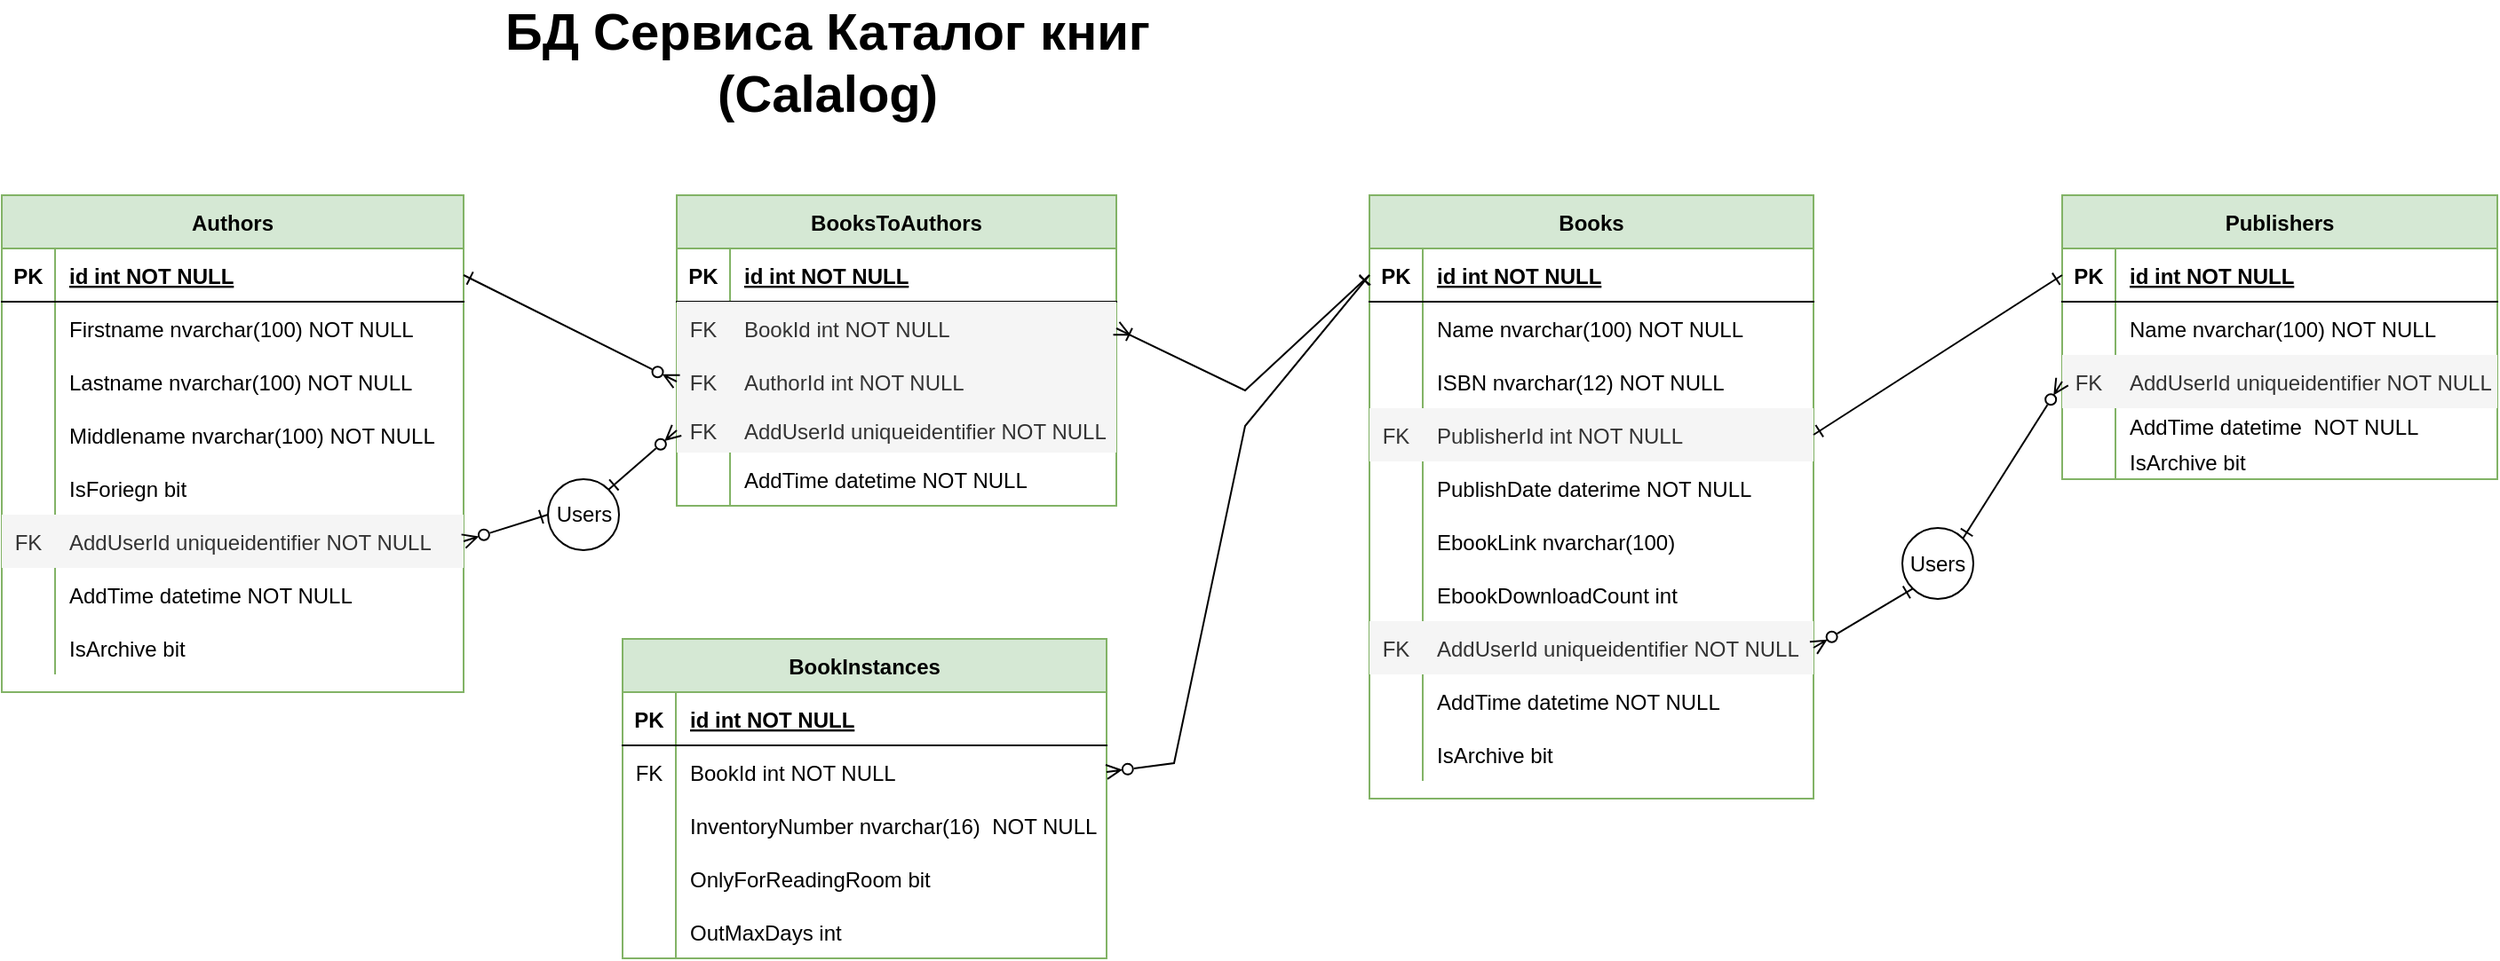 <mxfile version="26.0.9">
  <diagram id="R2lEEEUBdFMjLlhIrx00" name="Page-1">
    <mxGraphModel dx="1418" dy="820" grid="1" gridSize="10" guides="1" tooltips="1" connect="1" arrows="1" fold="1" page="1" pageScale="1" pageWidth="1100" pageHeight="850" math="0" shadow="0" extFonts="Permanent Marker^https://fonts.googleapis.com/css?family=Permanent+Marker">
      <root>
        <mxCell id="0" />
        <mxCell id="1" parent="0" />
        <mxCell id="8gXtOfc097tfN7bJmvYU-1" value="БД Сервиса Каталог книг (Calalog)" style="text;html=1;align=center;verticalAlign=middle;whiteSpace=wrap;rounded=0;fontSize=29;fontStyle=1" parent="1" vertex="1">
          <mxGeometry x="320" y="20" width="490" height="30" as="geometry" />
        </mxCell>
        <mxCell id="8gXtOfc097tfN7bJmvYU-107" value="Authors" style="shape=table;startSize=30;container=1;collapsible=1;childLayout=tableLayout;fixedRows=1;rowLines=0;fontStyle=1;align=center;resizeLast=1;fillColor=#d5e8d4;strokeColor=#82b366;" parent="1" vertex="1">
          <mxGeometry x="100" y="110" width="260" height="280" as="geometry" />
        </mxCell>
        <mxCell id="8gXtOfc097tfN7bJmvYU-108" value="" style="shape=partialRectangle;collapsible=0;dropTarget=0;pointerEvents=0;fillColor=none;points=[[0,0.5],[1,0.5]];portConstraint=eastwest;top=0;left=0;right=0;bottom=1;" parent="8gXtOfc097tfN7bJmvYU-107" vertex="1">
          <mxGeometry y="30" width="260" height="30" as="geometry" />
        </mxCell>
        <mxCell id="8gXtOfc097tfN7bJmvYU-109" value="PK" style="shape=partialRectangle;overflow=hidden;connectable=0;fillColor=none;top=0;left=0;bottom=0;right=0;fontStyle=1;" parent="8gXtOfc097tfN7bJmvYU-108" vertex="1">
          <mxGeometry width="30" height="30" as="geometry">
            <mxRectangle width="30" height="30" as="alternateBounds" />
          </mxGeometry>
        </mxCell>
        <mxCell id="8gXtOfc097tfN7bJmvYU-110" value="id int NOT NULL " style="shape=partialRectangle;overflow=hidden;connectable=0;fillColor=none;top=0;left=0;bottom=0;right=0;align=left;spacingLeft=6;fontStyle=5;" parent="8gXtOfc097tfN7bJmvYU-108" vertex="1">
          <mxGeometry x="30" width="230" height="30" as="geometry">
            <mxRectangle width="230" height="30" as="alternateBounds" />
          </mxGeometry>
        </mxCell>
        <mxCell id="8gXtOfc097tfN7bJmvYU-111" value="" style="shape=partialRectangle;collapsible=0;dropTarget=0;pointerEvents=0;fillColor=none;points=[[0,0.5],[1,0.5]];portConstraint=eastwest;top=0;left=0;right=0;bottom=0;" parent="8gXtOfc097tfN7bJmvYU-107" vertex="1">
          <mxGeometry y="60" width="260" height="30" as="geometry" />
        </mxCell>
        <mxCell id="8gXtOfc097tfN7bJmvYU-112" value="" style="shape=partialRectangle;overflow=hidden;connectable=0;fillColor=none;top=0;left=0;bottom=0;right=0;" parent="8gXtOfc097tfN7bJmvYU-111" vertex="1">
          <mxGeometry width="30" height="30" as="geometry">
            <mxRectangle width="30" height="30" as="alternateBounds" />
          </mxGeometry>
        </mxCell>
        <mxCell id="8gXtOfc097tfN7bJmvYU-113" value="Firstname nvarchar(100) NOT NULL" style="shape=partialRectangle;overflow=hidden;connectable=0;fillColor=none;top=0;left=0;bottom=0;right=0;align=left;spacingLeft=6;" parent="8gXtOfc097tfN7bJmvYU-111" vertex="1">
          <mxGeometry x="30" width="230" height="30" as="geometry">
            <mxRectangle width="230" height="30" as="alternateBounds" />
          </mxGeometry>
        </mxCell>
        <mxCell id="8gXtOfc097tfN7bJmvYU-114" value="" style="shape=partialRectangle;collapsible=0;dropTarget=0;pointerEvents=0;fillColor=none;points=[[0,0.5],[1,0.5]];portConstraint=eastwest;top=0;left=0;right=0;bottom=0;" parent="8gXtOfc097tfN7bJmvYU-107" vertex="1">
          <mxGeometry y="90" width="260" height="30" as="geometry" />
        </mxCell>
        <mxCell id="8gXtOfc097tfN7bJmvYU-115" value="" style="shape=partialRectangle;overflow=hidden;connectable=0;fillColor=none;top=0;left=0;bottom=0;right=0;" parent="8gXtOfc097tfN7bJmvYU-114" vertex="1">
          <mxGeometry width="30" height="30" as="geometry">
            <mxRectangle width="30" height="30" as="alternateBounds" />
          </mxGeometry>
        </mxCell>
        <mxCell id="8gXtOfc097tfN7bJmvYU-116" value="Lastname nvarchar(100) NOT NULL" style="shape=partialRectangle;overflow=hidden;connectable=0;fillColor=none;top=0;left=0;bottom=0;right=0;align=left;spacingLeft=6;" parent="8gXtOfc097tfN7bJmvYU-114" vertex="1">
          <mxGeometry x="30" width="230" height="30" as="geometry">
            <mxRectangle width="230" height="30" as="alternateBounds" />
          </mxGeometry>
        </mxCell>
        <mxCell id="8gXtOfc097tfN7bJmvYU-117" value="" style="shape=partialRectangle;collapsible=0;dropTarget=0;pointerEvents=0;fillColor=none;points=[[0,0.5],[1,0.5]];portConstraint=eastwest;top=0;left=0;right=0;bottom=0;" parent="8gXtOfc097tfN7bJmvYU-107" vertex="1">
          <mxGeometry y="120" width="260" height="30" as="geometry" />
        </mxCell>
        <mxCell id="8gXtOfc097tfN7bJmvYU-118" value="" style="shape=partialRectangle;overflow=hidden;connectable=0;fillColor=none;top=0;left=0;bottom=0;right=0;" parent="8gXtOfc097tfN7bJmvYU-117" vertex="1">
          <mxGeometry width="30" height="30" as="geometry">
            <mxRectangle width="30" height="30" as="alternateBounds" />
          </mxGeometry>
        </mxCell>
        <mxCell id="8gXtOfc097tfN7bJmvYU-119" value="Middlename nvarchar(100) NOT NULL" style="shape=partialRectangle;overflow=hidden;connectable=0;fillColor=none;top=0;left=0;bottom=0;right=0;align=left;spacingLeft=6;" parent="8gXtOfc097tfN7bJmvYU-117" vertex="1">
          <mxGeometry x="30" width="230" height="30" as="geometry">
            <mxRectangle width="230" height="30" as="alternateBounds" />
          </mxGeometry>
        </mxCell>
        <mxCell id="8gXtOfc097tfN7bJmvYU-194" value="" style="shape=partialRectangle;collapsible=0;dropTarget=0;pointerEvents=0;fillColor=none;points=[[0,0.5],[1,0.5]];portConstraint=eastwest;top=0;left=0;right=0;bottom=0;" parent="8gXtOfc097tfN7bJmvYU-107" vertex="1">
          <mxGeometry y="150" width="260" height="30" as="geometry" />
        </mxCell>
        <mxCell id="8gXtOfc097tfN7bJmvYU-195" value="" style="shape=partialRectangle;overflow=hidden;connectable=0;fillColor=none;top=0;left=0;bottom=0;right=0;" parent="8gXtOfc097tfN7bJmvYU-194" vertex="1">
          <mxGeometry width="30" height="30" as="geometry">
            <mxRectangle width="30" height="30" as="alternateBounds" />
          </mxGeometry>
        </mxCell>
        <mxCell id="8gXtOfc097tfN7bJmvYU-196" value="IsForiegn bit" style="shape=partialRectangle;overflow=hidden;connectable=0;fillColor=none;top=0;left=0;bottom=0;right=0;align=left;spacingLeft=6;" parent="8gXtOfc097tfN7bJmvYU-194" vertex="1">
          <mxGeometry x="30" width="230" height="30" as="geometry">
            <mxRectangle width="230" height="30" as="alternateBounds" />
          </mxGeometry>
        </mxCell>
        <mxCell id="8gXtOfc097tfN7bJmvYU-197" value="" style="shape=partialRectangle;collapsible=0;dropTarget=0;pointerEvents=0;fillColor=none;points=[[0,0.5],[1,0.5]];portConstraint=eastwest;top=0;left=0;right=0;bottom=0;" parent="8gXtOfc097tfN7bJmvYU-107" vertex="1">
          <mxGeometry y="180" width="260" height="30" as="geometry" />
        </mxCell>
        <mxCell id="8gXtOfc097tfN7bJmvYU-198" value="FK" style="shape=partialRectangle;overflow=hidden;connectable=0;fillColor=#f5f5f5;top=0;left=0;bottom=0;right=0;fontColor=#333333;strokeColor=#666666;" parent="8gXtOfc097tfN7bJmvYU-197" vertex="1">
          <mxGeometry width="30" height="30" as="geometry">
            <mxRectangle width="30" height="30" as="alternateBounds" />
          </mxGeometry>
        </mxCell>
        <mxCell id="8gXtOfc097tfN7bJmvYU-199" value="AddUserId uniqueidentifier NOT NULL" style="shape=partialRectangle;overflow=hidden;connectable=0;fillColor=#f5f5f5;top=0;left=0;bottom=0;right=0;align=left;spacingLeft=6;fontColor=#333333;strokeColor=#666666;" parent="8gXtOfc097tfN7bJmvYU-197" vertex="1">
          <mxGeometry x="30" width="230" height="30" as="geometry">
            <mxRectangle width="230" height="30" as="alternateBounds" />
          </mxGeometry>
        </mxCell>
        <mxCell id="8gXtOfc097tfN7bJmvYU-200" value="" style="shape=partialRectangle;collapsible=0;dropTarget=0;pointerEvents=0;fillColor=none;points=[[0,0.5],[1,0.5]];portConstraint=eastwest;top=0;left=0;right=0;bottom=0;" parent="8gXtOfc097tfN7bJmvYU-107" vertex="1">
          <mxGeometry y="210" width="260" height="30" as="geometry" />
        </mxCell>
        <mxCell id="8gXtOfc097tfN7bJmvYU-201" value="" style="shape=partialRectangle;overflow=hidden;connectable=0;fillColor=none;top=0;left=0;bottom=0;right=0;" parent="8gXtOfc097tfN7bJmvYU-200" vertex="1">
          <mxGeometry width="30" height="30" as="geometry">
            <mxRectangle width="30" height="30" as="alternateBounds" />
          </mxGeometry>
        </mxCell>
        <mxCell id="8gXtOfc097tfN7bJmvYU-202" value="AddTime datetime NOT NULL" style="shape=partialRectangle;overflow=hidden;connectable=0;fillColor=none;top=0;left=0;bottom=0;right=0;align=left;spacingLeft=6;" parent="8gXtOfc097tfN7bJmvYU-200" vertex="1">
          <mxGeometry x="30" width="230" height="30" as="geometry">
            <mxRectangle width="230" height="30" as="alternateBounds" />
          </mxGeometry>
        </mxCell>
        <mxCell id="8gXtOfc097tfN7bJmvYU-203" value="" style="shape=partialRectangle;collapsible=0;dropTarget=0;pointerEvents=0;fillColor=none;points=[[0,0.5],[1,0.5]];portConstraint=eastwest;top=0;left=0;right=0;bottom=0;" parent="8gXtOfc097tfN7bJmvYU-107" vertex="1">
          <mxGeometry y="240" width="260" height="30" as="geometry" />
        </mxCell>
        <mxCell id="8gXtOfc097tfN7bJmvYU-204" value="" style="shape=partialRectangle;overflow=hidden;connectable=0;fillColor=none;top=0;left=0;bottom=0;right=0;" parent="8gXtOfc097tfN7bJmvYU-203" vertex="1">
          <mxGeometry width="30" height="30" as="geometry">
            <mxRectangle width="30" height="30" as="alternateBounds" />
          </mxGeometry>
        </mxCell>
        <mxCell id="8gXtOfc097tfN7bJmvYU-205" value="IsArchive bit" style="shape=partialRectangle;overflow=hidden;connectable=0;fillColor=none;top=0;left=0;bottom=0;right=0;align=left;spacingLeft=6;" parent="8gXtOfc097tfN7bJmvYU-203" vertex="1">
          <mxGeometry x="30" width="230" height="30" as="geometry">
            <mxRectangle width="230" height="30" as="alternateBounds" />
          </mxGeometry>
        </mxCell>
        <mxCell id="8gXtOfc097tfN7bJmvYU-206" value="Publishers" style="shape=table;startSize=30;container=1;collapsible=1;childLayout=tableLayout;fixedRows=1;rowLines=0;fontStyle=1;align=center;resizeLast=1;fillColor=#d5e8d4;strokeColor=#82b366;" parent="1" vertex="1">
          <mxGeometry x="1260" y="110" width="245" height="160" as="geometry" />
        </mxCell>
        <mxCell id="8gXtOfc097tfN7bJmvYU-207" value="" style="shape=partialRectangle;collapsible=0;dropTarget=0;pointerEvents=0;fillColor=none;points=[[0,0.5],[1,0.5]];portConstraint=eastwest;top=0;left=0;right=0;bottom=1;" parent="8gXtOfc097tfN7bJmvYU-206" vertex="1">
          <mxGeometry y="30" width="245" height="30" as="geometry" />
        </mxCell>
        <mxCell id="8gXtOfc097tfN7bJmvYU-208" value="PK" style="shape=partialRectangle;overflow=hidden;connectable=0;fillColor=none;top=0;left=0;bottom=0;right=0;fontStyle=1;" parent="8gXtOfc097tfN7bJmvYU-207" vertex="1">
          <mxGeometry width="30" height="30" as="geometry">
            <mxRectangle width="30" height="30" as="alternateBounds" />
          </mxGeometry>
        </mxCell>
        <mxCell id="8gXtOfc097tfN7bJmvYU-209" value="id int NOT NULL " style="shape=partialRectangle;overflow=hidden;connectable=0;fillColor=none;top=0;left=0;bottom=0;right=0;align=left;spacingLeft=6;fontStyle=5;" parent="8gXtOfc097tfN7bJmvYU-207" vertex="1">
          <mxGeometry x="30" width="215" height="30" as="geometry">
            <mxRectangle width="215" height="30" as="alternateBounds" />
          </mxGeometry>
        </mxCell>
        <mxCell id="8gXtOfc097tfN7bJmvYU-210" value="" style="shape=partialRectangle;collapsible=0;dropTarget=0;pointerEvents=0;fillColor=none;points=[[0,0.5],[1,0.5]];portConstraint=eastwest;top=0;left=0;right=0;bottom=0;" parent="8gXtOfc097tfN7bJmvYU-206" vertex="1">
          <mxGeometry y="60" width="245" height="30" as="geometry" />
        </mxCell>
        <mxCell id="8gXtOfc097tfN7bJmvYU-211" value="" style="shape=partialRectangle;overflow=hidden;connectable=0;fillColor=none;top=0;left=0;bottom=0;right=0;" parent="8gXtOfc097tfN7bJmvYU-210" vertex="1">
          <mxGeometry width="30" height="30" as="geometry">
            <mxRectangle width="30" height="30" as="alternateBounds" />
          </mxGeometry>
        </mxCell>
        <mxCell id="8gXtOfc097tfN7bJmvYU-212" value="Name nvarchar(100) NOT NULL" style="shape=partialRectangle;overflow=hidden;connectable=0;fillColor=none;top=0;left=0;bottom=0;right=0;align=left;spacingLeft=6;" parent="8gXtOfc097tfN7bJmvYU-210" vertex="1">
          <mxGeometry x="30" width="215" height="30" as="geometry">
            <mxRectangle width="215" height="30" as="alternateBounds" />
          </mxGeometry>
        </mxCell>
        <mxCell id="8gXtOfc097tfN7bJmvYU-213" value="" style="shape=partialRectangle;collapsible=0;dropTarget=0;pointerEvents=0;fillColor=none;points=[[0,0.5],[1,0.5]];portConstraint=eastwest;top=0;left=0;right=0;bottom=0;" parent="8gXtOfc097tfN7bJmvYU-206" vertex="1">
          <mxGeometry y="90" width="245" height="30" as="geometry" />
        </mxCell>
        <mxCell id="8gXtOfc097tfN7bJmvYU-214" value="FK" style="shape=partialRectangle;overflow=hidden;connectable=0;fillColor=#f5f5f5;top=0;left=0;bottom=0;right=0;fontColor=#333333;strokeColor=#666666;" parent="8gXtOfc097tfN7bJmvYU-213" vertex="1">
          <mxGeometry width="30" height="30" as="geometry">
            <mxRectangle width="30" height="30" as="alternateBounds" />
          </mxGeometry>
        </mxCell>
        <mxCell id="8gXtOfc097tfN7bJmvYU-215" value="AddUserId uniqueidentifier NOT NULL" style="shape=partialRectangle;overflow=hidden;connectable=0;fillColor=#f5f5f5;top=0;left=0;bottom=0;right=0;align=left;spacingLeft=6;fontColor=#333333;strokeColor=#666666;" parent="8gXtOfc097tfN7bJmvYU-213" vertex="1">
          <mxGeometry x="30" width="215" height="30" as="geometry">
            <mxRectangle width="215" height="30" as="alternateBounds" />
          </mxGeometry>
        </mxCell>
        <mxCell id="8gXtOfc097tfN7bJmvYU-216" value="" style="shape=partialRectangle;collapsible=0;dropTarget=0;pointerEvents=0;fillColor=none;points=[[0,0.5],[1,0.5]];portConstraint=eastwest;top=0;left=0;right=0;bottom=0;" parent="8gXtOfc097tfN7bJmvYU-206" vertex="1">
          <mxGeometry y="120" width="245" height="20" as="geometry" />
        </mxCell>
        <mxCell id="8gXtOfc097tfN7bJmvYU-217" value="" style="shape=partialRectangle;overflow=hidden;connectable=0;fillColor=none;top=0;left=0;bottom=0;right=0;" parent="8gXtOfc097tfN7bJmvYU-216" vertex="1">
          <mxGeometry width="30" height="20" as="geometry">
            <mxRectangle width="30" height="20" as="alternateBounds" />
          </mxGeometry>
        </mxCell>
        <mxCell id="8gXtOfc097tfN7bJmvYU-218" value="AddTime datetime  NOT NULL" style="shape=partialRectangle;overflow=hidden;connectable=0;fillColor=none;top=0;left=0;bottom=0;right=0;align=left;spacingLeft=6;" parent="8gXtOfc097tfN7bJmvYU-216" vertex="1">
          <mxGeometry x="30" width="215" height="20" as="geometry">
            <mxRectangle width="215" height="20" as="alternateBounds" />
          </mxGeometry>
        </mxCell>
        <mxCell id="8gXtOfc097tfN7bJmvYU-219" value="" style="shape=partialRectangle;collapsible=0;dropTarget=0;pointerEvents=0;fillColor=none;points=[[0,0.5],[1,0.5]];portConstraint=eastwest;top=0;left=0;right=0;bottom=0;" parent="8gXtOfc097tfN7bJmvYU-206" vertex="1">
          <mxGeometry y="140" width="245" height="20" as="geometry" />
        </mxCell>
        <mxCell id="8gXtOfc097tfN7bJmvYU-220" value="" style="shape=partialRectangle;overflow=hidden;connectable=0;fillColor=none;top=0;left=0;bottom=0;right=0;" parent="8gXtOfc097tfN7bJmvYU-219" vertex="1">
          <mxGeometry width="30" height="20" as="geometry">
            <mxRectangle width="30" height="20" as="alternateBounds" />
          </mxGeometry>
        </mxCell>
        <mxCell id="8gXtOfc097tfN7bJmvYU-221" value="IsArchive bit" style="shape=partialRectangle;overflow=hidden;connectable=0;fillColor=none;top=0;left=0;bottom=0;right=0;align=left;spacingLeft=6;" parent="8gXtOfc097tfN7bJmvYU-219" vertex="1">
          <mxGeometry x="30" width="215" height="20" as="geometry">
            <mxRectangle width="215" height="20" as="alternateBounds" />
          </mxGeometry>
        </mxCell>
        <mxCell id="8gXtOfc097tfN7bJmvYU-225" value="Books" style="shape=table;startSize=30;container=1;collapsible=1;childLayout=tableLayout;fixedRows=1;rowLines=0;fontStyle=1;align=center;resizeLast=1;fillColor=#d5e8d4;strokeColor=#82b366;" parent="1" vertex="1">
          <mxGeometry x="870" y="110" width="250" height="340" as="geometry" />
        </mxCell>
        <mxCell id="8gXtOfc097tfN7bJmvYU-226" value="" style="shape=partialRectangle;collapsible=0;dropTarget=0;pointerEvents=0;fillColor=none;points=[[0,0.5],[1,0.5]];portConstraint=eastwest;top=0;left=0;right=0;bottom=1;" parent="8gXtOfc097tfN7bJmvYU-225" vertex="1">
          <mxGeometry y="30" width="250" height="30" as="geometry" />
        </mxCell>
        <mxCell id="8gXtOfc097tfN7bJmvYU-227" value="PK" style="shape=partialRectangle;overflow=hidden;connectable=0;fillColor=none;top=0;left=0;bottom=0;right=0;fontStyle=1;" parent="8gXtOfc097tfN7bJmvYU-226" vertex="1">
          <mxGeometry width="30" height="30" as="geometry">
            <mxRectangle width="30" height="30" as="alternateBounds" />
          </mxGeometry>
        </mxCell>
        <mxCell id="8gXtOfc097tfN7bJmvYU-228" value="id int NOT NULL " style="shape=partialRectangle;overflow=hidden;connectable=0;fillColor=none;top=0;left=0;bottom=0;right=0;align=left;spacingLeft=6;fontStyle=5;" parent="8gXtOfc097tfN7bJmvYU-226" vertex="1">
          <mxGeometry x="30" width="220" height="30" as="geometry">
            <mxRectangle width="220" height="30" as="alternateBounds" />
          </mxGeometry>
        </mxCell>
        <mxCell id="8gXtOfc097tfN7bJmvYU-229" value="" style="shape=partialRectangle;collapsible=0;dropTarget=0;pointerEvents=0;fillColor=none;points=[[0,0.5],[1,0.5]];portConstraint=eastwest;top=0;left=0;right=0;bottom=0;" parent="8gXtOfc097tfN7bJmvYU-225" vertex="1">
          <mxGeometry y="60" width="250" height="30" as="geometry" />
        </mxCell>
        <mxCell id="8gXtOfc097tfN7bJmvYU-230" value="" style="shape=partialRectangle;overflow=hidden;connectable=0;fillColor=none;top=0;left=0;bottom=0;right=0;" parent="8gXtOfc097tfN7bJmvYU-229" vertex="1">
          <mxGeometry width="30" height="30" as="geometry">
            <mxRectangle width="30" height="30" as="alternateBounds" />
          </mxGeometry>
        </mxCell>
        <mxCell id="8gXtOfc097tfN7bJmvYU-231" value="Name nvarchar(100) NOT NULL" style="shape=partialRectangle;overflow=hidden;connectable=0;fillColor=none;top=0;left=0;bottom=0;right=0;align=left;spacingLeft=6;" parent="8gXtOfc097tfN7bJmvYU-229" vertex="1">
          <mxGeometry x="30" width="220" height="30" as="geometry">
            <mxRectangle width="220" height="30" as="alternateBounds" />
          </mxGeometry>
        </mxCell>
        <mxCell id="8gXtOfc097tfN7bJmvYU-232" value="" style="shape=partialRectangle;collapsible=0;dropTarget=0;pointerEvents=0;fillColor=none;points=[[0,0.5],[1,0.5]];portConstraint=eastwest;top=0;left=0;right=0;bottom=0;" parent="8gXtOfc097tfN7bJmvYU-225" vertex="1">
          <mxGeometry y="90" width="250" height="30" as="geometry" />
        </mxCell>
        <mxCell id="8gXtOfc097tfN7bJmvYU-233" value="" style="shape=partialRectangle;overflow=hidden;connectable=0;fillColor=none;top=0;left=0;bottom=0;right=0;" parent="8gXtOfc097tfN7bJmvYU-232" vertex="1">
          <mxGeometry width="30" height="30" as="geometry">
            <mxRectangle width="30" height="30" as="alternateBounds" />
          </mxGeometry>
        </mxCell>
        <mxCell id="8gXtOfc097tfN7bJmvYU-234" value="ISBN nvarchar(12) NOT NULL" style="shape=partialRectangle;overflow=hidden;connectable=0;fillColor=none;top=0;left=0;bottom=0;right=0;align=left;spacingLeft=6;" parent="8gXtOfc097tfN7bJmvYU-232" vertex="1">
          <mxGeometry x="30" width="220" height="30" as="geometry">
            <mxRectangle width="220" height="30" as="alternateBounds" />
          </mxGeometry>
        </mxCell>
        <mxCell id="8gXtOfc097tfN7bJmvYU-235" value="" style="shape=partialRectangle;collapsible=0;dropTarget=0;pointerEvents=0;fillColor=none;points=[[0,0.5],[1,0.5]];portConstraint=eastwest;top=0;left=0;right=0;bottom=0;" parent="8gXtOfc097tfN7bJmvYU-225" vertex="1">
          <mxGeometry y="120" width="250" height="30" as="geometry" />
        </mxCell>
        <mxCell id="8gXtOfc097tfN7bJmvYU-236" value="FK" style="shape=partialRectangle;overflow=hidden;connectable=0;fillColor=#f5f5f5;top=0;left=0;bottom=0;right=0;fontColor=#333333;strokeColor=#666666;" parent="8gXtOfc097tfN7bJmvYU-235" vertex="1">
          <mxGeometry width="30" height="30" as="geometry">
            <mxRectangle width="30" height="30" as="alternateBounds" />
          </mxGeometry>
        </mxCell>
        <mxCell id="8gXtOfc097tfN7bJmvYU-237" value="PublisherId int NOT NULL" style="shape=partialRectangle;overflow=hidden;connectable=0;fillColor=#f5f5f5;top=0;left=0;bottom=0;right=0;align=left;spacingLeft=6;fontColor=#333333;strokeColor=#666666;" parent="8gXtOfc097tfN7bJmvYU-235" vertex="1">
          <mxGeometry x="30" width="220" height="30" as="geometry">
            <mxRectangle width="220" height="30" as="alternateBounds" />
          </mxGeometry>
        </mxCell>
        <mxCell id="8gXtOfc097tfN7bJmvYU-238" value="" style="shape=partialRectangle;collapsible=0;dropTarget=0;pointerEvents=0;fillColor=none;points=[[0,0.5],[1,0.5]];portConstraint=eastwest;top=0;left=0;right=0;bottom=0;" parent="8gXtOfc097tfN7bJmvYU-225" vertex="1">
          <mxGeometry y="150" width="250" height="30" as="geometry" />
        </mxCell>
        <mxCell id="8gXtOfc097tfN7bJmvYU-239" value="" style="shape=partialRectangle;overflow=hidden;connectable=0;fillColor=none;top=0;left=0;bottom=0;right=0;" parent="8gXtOfc097tfN7bJmvYU-238" vertex="1">
          <mxGeometry width="30" height="30" as="geometry">
            <mxRectangle width="30" height="30" as="alternateBounds" />
          </mxGeometry>
        </mxCell>
        <mxCell id="8gXtOfc097tfN7bJmvYU-240" value="PublishDate daterime NOT NULL" style="shape=partialRectangle;overflow=hidden;connectable=0;fillColor=none;top=0;left=0;bottom=0;right=0;align=left;spacingLeft=6;" parent="8gXtOfc097tfN7bJmvYU-238" vertex="1">
          <mxGeometry x="30" width="220" height="30" as="geometry">
            <mxRectangle width="220" height="30" as="alternateBounds" />
          </mxGeometry>
        </mxCell>
        <mxCell id="8gXtOfc097tfN7bJmvYU-241" value="" style="shape=partialRectangle;collapsible=0;dropTarget=0;pointerEvents=0;fillColor=none;points=[[0,0.5],[1,0.5]];portConstraint=eastwest;top=0;left=0;right=0;bottom=0;" parent="8gXtOfc097tfN7bJmvYU-225" vertex="1">
          <mxGeometry y="180" width="250" height="30" as="geometry" />
        </mxCell>
        <mxCell id="8gXtOfc097tfN7bJmvYU-242" value="" style="shape=partialRectangle;overflow=hidden;connectable=0;fillColor=none;top=0;left=0;bottom=0;right=0;" parent="8gXtOfc097tfN7bJmvYU-241" vertex="1">
          <mxGeometry width="30" height="30" as="geometry">
            <mxRectangle width="30" height="30" as="alternateBounds" />
          </mxGeometry>
        </mxCell>
        <mxCell id="8gXtOfc097tfN7bJmvYU-243" value="EbookLink nvarchar(100)" style="shape=partialRectangle;overflow=hidden;connectable=0;fillColor=none;top=0;left=0;bottom=0;right=0;align=left;spacingLeft=6;" parent="8gXtOfc097tfN7bJmvYU-241" vertex="1">
          <mxGeometry x="30" width="220" height="30" as="geometry">
            <mxRectangle width="220" height="30" as="alternateBounds" />
          </mxGeometry>
        </mxCell>
        <mxCell id="8gXtOfc097tfN7bJmvYU-244" value="" style="shape=partialRectangle;collapsible=0;dropTarget=0;pointerEvents=0;fillColor=none;points=[[0,0.5],[1,0.5]];portConstraint=eastwest;top=0;left=0;right=0;bottom=0;" parent="8gXtOfc097tfN7bJmvYU-225" vertex="1">
          <mxGeometry y="210" width="250" height="30" as="geometry" />
        </mxCell>
        <mxCell id="8gXtOfc097tfN7bJmvYU-245" value="" style="shape=partialRectangle;overflow=hidden;connectable=0;fillColor=none;top=0;left=0;bottom=0;right=0;" parent="8gXtOfc097tfN7bJmvYU-244" vertex="1">
          <mxGeometry width="30" height="30" as="geometry">
            <mxRectangle width="30" height="30" as="alternateBounds" />
          </mxGeometry>
        </mxCell>
        <mxCell id="8gXtOfc097tfN7bJmvYU-246" value="EbookDownloadCount int" style="shape=partialRectangle;overflow=hidden;connectable=0;fillColor=none;top=0;left=0;bottom=0;right=0;align=left;spacingLeft=6;" parent="8gXtOfc097tfN7bJmvYU-244" vertex="1">
          <mxGeometry x="30" width="220" height="30" as="geometry">
            <mxRectangle width="220" height="30" as="alternateBounds" />
          </mxGeometry>
        </mxCell>
        <mxCell id="8gXtOfc097tfN7bJmvYU-247" value="" style="shape=partialRectangle;collapsible=0;dropTarget=0;pointerEvents=0;fillColor=none;points=[[0,0.5],[1,0.5]];portConstraint=eastwest;top=0;left=0;right=0;bottom=0;" parent="8gXtOfc097tfN7bJmvYU-225" vertex="1">
          <mxGeometry y="240" width="250" height="30" as="geometry" />
        </mxCell>
        <mxCell id="8gXtOfc097tfN7bJmvYU-248" value="FK" style="shape=partialRectangle;overflow=hidden;connectable=0;fillColor=#f5f5f5;top=0;left=0;bottom=0;right=0;fontColor=#333333;strokeColor=#666666;" parent="8gXtOfc097tfN7bJmvYU-247" vertex="1">
          <mxGeometry width="30" height="30" as="geometry">
            <mxRectangle width="30" height="30" as="alternateBounds" />
          </mxGeometry>
        </mxCell>
        <mxCell id="8gXtOfc097tfN7bJmvYU-249" value="AddUserId uniqueidentifier NOT NULL" style="shape=partialRectangle;overflow=hidden;connectable=0;fillColor=#f5f5f5;top=0;left=0;bottom=0;right=0;align=left;spacingLeft=6;fontColor=#333333;strokeColor=#666666;" parent="8gXtOfc097tfN7bJmvYU-247" vertex="1">
          <mxGeometry x="30" width="220" height="30" as="geometry">
            <mxRectangle width="220" height="30" as="alternateBounds" />
          </mxGeometry>
        </mxCell>
        <mxCell id="8gXtOfc097tfN7bJmvYU-250" value="" style="shape=partialRectangle;collapsible=0;dropTarget=0;pointerEvents=0;fillColor=none;points=[[0,0.5],[1,0.5]];portConstraint=eastwest;top=0;left=0;right=0;bottom=0;" parent="8gXtOfc097tfN7bJmvYU-225" vertex="1">
          <mxGeometry y="270" width="250" height="30" as="geometry" />
        </mxCell>
        <mxCell id="8gXtOfc097tfN7bJmvYU-251" value="" style="shape=partialRectangle;overflow=hidden;connectable=0;fillColor=none;top=0;left=0;bottom=0;right=0;" parent="8gXtOfc097tfN7bJmvYU-250" vertex="1">
          <mxGeometry width="30" height="30" as="geometry">
            <mxRectangle width="30" height="30" as="alternateBounds" />
          </mxGeometry>
        </mxCell>
        <mxCell id="8gXtOfc097tfN7bJmvYU-252" value="AddTime datetime NOT NULL" style="shape=partialRectangle;overflow=hidden;connectable=0;fillColor=none;top=0;left=0;bottom=0;right=0;align=left;spacingLeft=6;" parent="8gXtOfc097tfN7bJmvYU-250" vertex="1">
          <mxGeometry x="30" width="220" height="30" as="geometry">
            <mxRectangle width="220" height="30" as="alternateBounds" />
          </mxGeometry>
        </mxCell>
        <mxCell id="8gXtOfc097tfN7bJmvYU-253" value="" style="shape=partialRectangle;collapsible=0;dropTarget=0;pointerEvents=0;fillColor=none;points=[[0,0.5],[1,0.5]];portConstraint=eastwest;top=0;left=0;right=0;bottom=0;" parent="8gXtOfc097tfN7bJmvYU-225" vertex="1">
          <mxGeometry y="300" width="250" height="30" as="geometry" />
        </mxCell>
        <mxCell id="8gXtOfc097tfN7bJmvYU-254" value="" style="shape=partialRectangle;overflow=hidden;connectable=0;fillColor=none;top=0;left=0;bottom=0;right=0;" parent="8gXtOfc097tfN7bJmvYU-253" vertex="1">
          <mxGeometry width="30" height="30" as="geometry">
            <mxRectangle width="30" height="30" as="alternateBounds" />
          </mxGeometry>
        </mxCell>
        <mxCell id="8gXtOfc097tfN7bJmvYU-255" value="IsArchive bit" style="shape=partialRectangle;overflow=hidden;connectable=0;fillColor=none;top=0;left=0;bottom=0;right=0;align=left;spacingLeft=6;" parent="8gXtOfc097tfN7bJmvYU-253" vertex="1">
          <mxGeometry x="30" width="220" height="30" as="geometry">
            <mxRectangle width="220" height="30" as="alternateBounds" />
          </mxGeometry>
        </mxCell>
        <mxCell id="8gXtOfc097tfN7bJmvYU-256" value="BooksToAuthors" style="shape=table;startSize=30;container=1;collapsible=1;childLayout=tableLayout;fixedRows=1;rowLines=0;fontStyle=1;align=center;resizeLast=1;fillColor=#d5e8d4;strokeColor=#82b366;" parent="1" vertex="1">
          <mxGeometry x="480" y="110" width="247.5" height="175" as="geometry" />
        </mxCell>
        <mxCell id="8gXtOfc097tfN7bJmvYU-257" value="" style="shape=partialRectangle;collapsible=0;dropTarget=0;pointerEvents=0;fillColor=none;points=[[0,0.5],[1,0.5]];portConstraint=eastwest;top=0;left=0;right=0;bottom=1;" parent="8gXtOfc097tfN7bJmvYU-256" vertex="1">
          <mxGeometry y="30" width="247.5" height="30" as="geometry" />
        </mxCell>
        <mxCell id="8gXtOfc097tfN7bJmvYU-258" value="PK" style="shape=partialRectangle;overflow=hidden;connectable=0;fillColor=none;top=0;left=0;bottom=0;right=0;fontStyle=1;" parent="8gXtOfc097tfN7bJmvYU-257" vertex="1">
          <mxGeometry width="30" height="30" as="geometry">
            <mxRectangle width="30" height="30" as="alternateBounds" />
          </mxGeometry>
        </mxCell>
        <mxCell id="8gXtOfc097tfN7bJmvYU-259" value="id int NOT NULL " style="shape=partialRectangle;overflow=hidden;connectable=0;fillColor=none;top=0;left=0;bottom=0;right=0;align=left;spacingLeft=6;fontStyle=5;" parent="8gXtOfc097tfN7bJmvYU-257" vertex="1">
          <mxGeometry x="30" width="217.5" height="30" as="geometry">
            <mxRectangle width="217.5" height="30" as="alternateBounds" />
          </mxGeometry>
        </mxCell>
        <mxCell id="8gXtOfc097tfN7bJmvYU-260" value="" style="shape=partialRectangle;collapsible=0;dropTarget=0;pointerEvents=0;fillColor=none;points=[[0,0.5],[1,0.5]];portConstraint=eastwest;top=0;left=0;right=0;bottom=0;" parent="8gXtOfc097tfN7bJmvYU-256" vertex="1">
          <mxGeometry y="60" width="247.5" height="30" as="geometry" />
        </mxCell>
        <mxCell id="8gXtOfc097tfN7bJmvYU-261" value="FK" style="shape=partialRectangle;overflow=hidden;connectable=0;fillColor=#f5f5f5;top=0;left=0;bottom=0;right=0;fontColor=#333333;strokeColor=#666666;" parent="8gXtOfc097tfN7bJmvYU-260" vertex="1">
          <mxGeometry width="30" height="30" as="geometry">
            <mxRectangle width="30" height="30" as="alternateBounds" />
          </mxGeometry>
        </mxCell>
        <mxCell id="8gXtOfc097tfN7bJmvYU-262" value="BookId int NOT NULL" style="shape=partialRectangle;overflow=hidden;connectable=0;fillColor=#f5f5f5;top=0;left=0;bottom=0;right=0;align=left;spacingLeft=6;fontColor=#333333;strokeColor=#666666;" parent="8gXtOfc097tfN7bJmvYU-260" vertex="1">
          <mxGeometry x="30" width="217.5" height="30" as="geometry">
            <mxRectangle width="217.5" height="30" as="alternateBounds" />
          </mxGeometry>
        </mxCell>
        <mxCell id="8gXtOfc097tfN7bJmvYU-263" value="" style="shape=partialRectangle;collapsible=0;dropTarget=0;pointerEvents=0;fillColor=none;points=[[0,0.5],[1,0.5]];portConstraint=eastwest;top=0;left=0;right=0;bottom=0;" parent="8gXtOfc097tfN7bJmvYU-256" vertex="1">
          <mxGeometry y="90" width="247.5" height="30" as="geometry" />
        </mxCell>
        <mxCell id="8gXtOfc097tfN7bJmvYU-264" value="FK" style="shape=partialRectangle;overflow=hidden;connectable=0;fillColor=#f5f5f5;top=0;left=0;bottom=0;right=0;fontColor=#333333;strokeColor=#666666;" parent="8gXtOfc097tfN7bJmvYU-263" vertex="1">
          <mxGeometry width="30" height="30" as="geometry">
            <mxRectangle width="30" height="30" as="alternateBounds" />
          </mxGeometry>
        </mxCell>
        <mxCell id="8gXtOfc097tfN7bJmvYU-265" value="AuthorId int NOT NULL" style="shape=partialRectangle;overflow=hidden;connectable=0;fillColor=#f5f5f5;top=0;left=0;bottom=0;right=0;align=left;spacingLeft=6;fontColor=#333333;strokeColor=#666666;" parent="8gXtOfc097tfN7bJmvYU-263" vertex="1">
          <mxGeometry x="30" width="217.5" height="30" as="geometry">
            <mxRectangle width="217.5" height="30" as="alternateBounds" />
          </mxGeometry>
        </mxCell>
        <mxCell id="8gXtOfc097tfN7bJmvYU-266" value="" style="shape=partialRectangle;collapsible=0;dropTarget=0;pointerEvents=0;fillColor=none;points=[[0,0.5],[1,0.5]];portConstraint=eastwest;top=0;left=0;right=0;bottom=0;" parent="8gXtOfc097tfN7bJmvYU-256" vertex="1">
          <mxGeometry y="120" width="247.5" height="25" as="geometry" />
        </mxCell>
        <mxCell id="8gXtOfc097tfN7bJmvYU-267" value="FK" style="shape=partialRectangle;overflow=hidden;connectable=0;fillColor=#f5f5f5;top=0;left=0;bottom=0;right=0;fontColor=#333333;strokeColor=#666666;" parent="8gXtOfc097tfN7bJmvYU-266" vertex="1">
          <mxGeometry width="30" height="25" as="geometry">
            <mxRectangle width="30" height="25" as="alternateBounds" />
          </mxGeometry>
        </mxCell>
        <mxCell id="8gXtOfc097tfN7bJmvYU-268" value="AddUserId uniqueidentifier NOT NULL" style="shape=partialRectangle;overflow=hidden;connectable=0;fillColor=#f5f5f5;top=0;left=0;bottom=0;right=0;align=left;spacingLeft=6;fontColor=#333333;strokeColor=#666666;" parent="8gXtOfc097tfN7bJmvYU-266" vertex="1">
          <mxGeometry x="30" width="217.5" height="25" as="geometry">
            <mxRectangle width="217.5" height="25" as="alternateBounds" />
          </mxGeometry>
        </mxCell>
        <mxCell id="8gXtOfc097tfN7bJmvYU-269" value="" style="shape=partialRectangle;collapsible=0;dropTarget=0;pointerEvents=0;fillColor=none;points=[[0,0.5],[1,0.5]];portConstraint=eastwest;top=0;left=0;right=0;bottom=0;" parent="8gXtOfc097tfN7bJmvYU-256" vertex="1">
          <mxGeometry y="145" width="247.5" height="30" as="geometry" />
        </mxCell>
        <mxCell id="8gXtOfc097tfN7bJmvYU-270" value="" style="shape=partialRectangle;overflow=hidden;connectable=0;fillColor=none;top=0;left=0;bottom=0;right=0;" parent="8gXtOfc097tfN7bJmvYU-269" vertex="1">
          <mxGeometry width="30" height="30" as="geometry">
            <mxRectangle width="30" height="30" as="alternateBounds" />
          </mxGeometry>
        </mxCell>
        <mxCell id="8gXtOfc097tfN7bJmvYU-271" value="AddTime datetime NOT NULL" style="shape=partialRectangle;overflow=hidden;connectable=0;fillColor=none;top=0;left=0;bottom=0;right=0;align=left;spacingLeft=6;" parent="8gXtOfc097tfN7bJmvYU-269" vertex="1">
          <mxGeometry x="30" width="217.5" height="30" as="geometry">
            <mxRectangle width="217.5" height="30" as="alternateBounds" />
          </mxGeometry>
        </mxCell>
        <mxCell id="8gXtOfc097tfN7bJmvYU-291" value="BookInstances" style="shape=table;startSize=30;container=1;collapsible=1;childLayout=tableLayout;fixedRows=1;rowLines=0;fontStyle=1;align=center;resizeLast=1;fillColor=#d5e8d4;strokeColor=#82b366;" parent="1" vertex="1">
          <mxGeometry x="449.5" y="360" width="272.5" height="180" as="geometry" />
        </mxCell>
        <mxCell id="8gXtOfc097tfN7bJmvYU-292" value="" style="shape=partialRectangle;collapsible=0;dropTarget=0;pointerEvents=0;fillColor=none;points=[[0,0.5],[1,0.5]];portConstraint=eastwest;top=0;left=0;right=0;bottom=1;" parent="8gXtOfc097tfN7bJmvYU-291" vertex="1">
          <mxGeometry y="30" width="272.5" height="30" as="geometry" />
        </mxCell>
        <mxCell id="8gXtOfc097tfN7bJmvYU-293" value="PK" style="shape=partialRectangle;overflow=hidden;connectable=0;fillColor=none;top=0;left=0;bottom=0;right=0;fontStyle=1;" parent="8gXtOfc097tfN7bJmvYU-292" vertex="1">
          <mxGeometry width="30" height="30" as="geometry">
            <mxRectangle width="30" height="30" as="alternateBounds" />
          </mxGeometry>
        </mxCell>
        <mxCell id="8gXtOfc097tfN7bJmvYU-294" value="id int NOT NULL " style="shape=partialRectangle;overflow=hidden;connectable=0;fillColor=none;top=0;left=0;bottom=0;right=0;align=left;spacingLeft=6;fontStyle=5;" parent="8gXtOfc097tfN7bJmvYU-292" vertex="1">
          <mxGeometry x="30" width="242.5" height="30" as="geometry">
            <mxRectangle width="242.5" height="30" as="alternateBounds" />
          </mxGeometry>
        </mxCell>
        <mxCell id="8gXtOfc097tfN7bJmvYU-295" value="" style="shape=partialRectangle;collapsible=0;dropTarget=0;pointerEvents=0;fillColor=none;points=[[0,0.5],[1,0.5]];portConstraint=eastwest;top=0;left=0;right=0;bottom=0;" parent="8gXtOfc097tfN7bJmvYU-291" vertex="1">
          <mxGeometry y="60" width="272.5" height="30" as="geometry" />
        </mxCell>
        <mxCell id="8gXtOfc097tfN7bJmvYU-296" value="FK" style="shape=partialRectangle;overflow=hidden;connectable=0;fillColor=none;top=0;left=0;bottom=0;right=0;" parent="8gXtOfc097tfN7bJmvYU-295" vertex="1">
          <mxGeometry width="30" height="30" as="geometry">
            <mxRectangle width="30" height="30" as="alternateBounds" />
          </mxGeometry>
        </mxCell>
        <mxCell id="8gXtOfc097tfN7bJmvYU-297" value="BookId int NOT NULL" style="shape=partialRectangle;overflow=hidden;connectable=0;fillColor=none;top=0;left=0;bottom=0;right=0;align=left;spacingLeft=6;" parent="8gXtOfc097tfN7bJmvYU-295" vertex="1">
          <mxGeometry x="30" width="242.5" height="30" as="geometry">
            <mxRectangle width="242.5" height="30" as="alternateBounds" />
          </mxGeometry>
        </mxCell>
        <mxCell id="8gXtOfc097tfN7bJmvYU-298" value="" style="shape=partialRectangle;collapsible=0;dropTarget=0;pointerEvents=0;fillColor=none;points=[[0,0.5],[1,0.5]];portConstraint=eastwest;top=0;left=0;right=0;bottom=0;" parent="8gXtOfc097tfN7bJmvYU-291" vertex="1">
          <mxGeometry y="90" width="272.5" height="30" as="geometry" />
        </mxCell>
        <mxCell id="8gXtOfc097tfN7bJmvYU-299" value="" style="shape=partialRectangle;overflow=hidden;connectable=0;fillColor=none;top=0;left=0;bottom=0;right=0;" parent="8gXtOfc097tfN7bJmvYU-298" vertex="1">
          <mxGeometry width="30" height="30" as="geometry">
            <mxRectangle width="30" height="30" as="alternateBounds" />
          </mxGeometry>
        </mxCell>
        <mxCell id="8gXtOfc097tfN7bJmvYU-300" value="InventoryNumber nvarchar(16)  NOT NULL" style="shape=partialRectangle;overflow=hidden;connectable=0;fillColor=none;top=0;left=0;bottom=0;right=0;align=left;spacingLeft=6;" parent="8gXtOfc097tfN7bJmvYU-298" vertex="1">
          <mxGeometry x="30" width="242.5" height="30" as="geometry">
            <mxRectangle width="242.5" height="30" as="alternateBounds" />
          </mxGeometry>
        </mxCell>
        <mxCell id="8gXtOfc097tfN7bJmvYU-365" value="" style="shape=partialRectangle;collapsible=0;dropTarget=0;pointerEvents=0;fillColor=none;points=[[0,0.5],[1,0.5]];portConstraint=eastwest;top=0;left=0;right=0;bottom=0;" parent="8gXtOfc097tfN7bJmvYU-291" vertex="1">
          <mxGeometry y="120" width="272.5" height="30" as="geometry" />
        </mxCell>
        <mxCell id="8gXtOfc097tfN7bJmvYU-366" value="" style="shape=partialRectangle;overflow=hidden;connectable=0;fillColor=none;top=0;left=0;bottom=0;right=0;" parent="8gXtOfc097tfN7bJmvYU-365" vertex="1">
          <mxGeometry width="30" height="30" as="geometry">
            <mxRectangle width="30" height="30" as="alternateBounds" />
          </mxGeometry>
        </mxCell>
        <mxCell id="8gXtOfc097tfN7bJmvYU-367" value="OnlyForReadingRoom bit" style="shape=partialRectangle;overflow=hidden;connectable=0;fillColor=none;top=0;left=0;bottom=0;right=0;align=left;spacingLeft=6;" parent="8gXtOfc097tfN7bJmvYU-365" vertex="1">
          <mxGeometry x="30" width="242.5" height="30" as="geometry">
            <mxRectangle width="242.5" height="30" as="alternateBounds" />
          </mxGeometry>
        </mxCell>
        <mxCell id="WrC1fC0k_iXHJHSeV0Lg-1" value="" style="shape=partialRectangle;collapsible=0;dropTarget=0;pointerEvents=0;fillColor=none;points=[[0,0.5],[1,0.5]];portConstraint=eastwest;top=0;left=0;right=0;bottom=0;" parent="8gXtOfc097tfN7bJmvYU-291" vertex="1">
          <mxGeometry y="150" width="272.5" height="30" as="geometry" />
        </mxCell>
        <mxCell id="WrC1fC0k_iXHJHSeV0Lg-2" value="" style="shape=partialRectangle;overflow=hidden;connectable=0;fillColor=none;top=0;left=0;bottom=0;right=0;" parent="WrC1fC0k_iXHJHSeV0Lg-1" vertex="1">
          <mxGeometry width="30" height="30" as="geometry">
            <mxRectangle width="30" height="30" as="alternateBounds" />
          </mxGeometry>
        </mxCell>
        <mxCell id="WrC1fC0k_iXHJHSeV0Lg-3" value="OutMaxDays int" style="shape=partialRectangle;overflow=hidden;connectable=0;fillColor=none;top=0;left=0;bottom=0;right=0;align=left;spacingLeft=6;" parent="WrC1fC0k_iXHJHSeV0Lg-1" vertex="1">
          <mxGeometry x="30" width="242.5" height="30" as="geometry">
            <mxRectangle width="242.5" height="30" as="alternateBounds" />
          </mxGeometry>
        </mxCell>
        <mxCell id="8gXtOfc097tfN7bJmvYU-377" value="" style="endArrow=ERzeroToMany;html=1;rounded=0;exitX=1;exitY=0.5;exitDx=0;exitDy=0;entryX=0;entryY=0.5;entryDx=0;entryDy=0;startArrow=ERone;startFill=0;endFill=0;" parent="1" source="8gXtOfc097tfN7bJmvYU-108" target="8gXtOfc097tfN7bJmvYU-263" edge="1">
          <mxGeometry width="50" height="50" relative="1" as="geometry">
            <mxPoint x="620" y="860" as="sourcePoint" />
            <mxPoint x="670" y="810" as="targetPoint" />
          </mxGeometry>
        </mxCell>
        <mxCell id="8gXtOfc097tfN7bJmvYU-378" value="" style="endArrow=ERoneToMany;html=1;rounded=0;exitX=0;exitY=0.5;exitDx=0;exitDy=0;entryX=1;entryY=0.5;entryDx=0;entryDy=0;startArrow=ERone;startFill=0;endFill=0;" parent="1" source="8gXtOfc097tfN7bJmvYU-226" target="8gXtOfc097tfN7bJmvYU-260" edge="1">
          <mxGeometry width="50" height="50" relative="1" as="geometry">
            <mxPoint x="690" y="360" as="sourcePoint" />
            <mxPoint x="820" y="420" as="targetPoint" />
            <Array as="points">
              <mxPoint x="800" y="220" />
            </Array>
          </mxGeometry>
        </mxCell>
        <mxCell id="8gXtOfc097tfN7bJmvYU-379" value="" style="endArrow=ERone;html=1;rounded=0;exitX=0;exitY=0.5;exitDx=0;exitDy=0;entryX=1;entryY=0.5;entryDx=0;entryDy=0;startArrow=ERone;startFill=0;endFill=0;" parent="1" source="8gXtOfc097tfN7bJmvYU-207" target="8gXtOfc097tfN7bJmvYU-235" edge="1">
          <mxGeometry width="50" height="50" relative="1" as="geometry">
            <mxPoint x="880" y="165" as="sourcePoint" />
            <mxPoint x="738" y="195" as="targetPoint" />
          </mxGeometry>
        </mxCell>
        <mxCell id="8gXtOfc097tfN7bJmvYU-380" value="" style="endArrow=ERzeroToMany;html=1;rounded=0;exitX=0;exitY=0.5;exitDx=0;exitDy=0;entryX=1;entryY=0.5;entryDx=0;entryDy=0;startArrow=ERone;startFill=0;endFill=0;" parent="1" source="8gXtOfc097tfN7bJmvYU-226" target="8gXtOfc097tfN7bJmvYU-295" edge="1">
          <mxGeometry width="50" height="50" relative="1" as="geometry">
            <mxPoint x="880" y="165" as="sourcePoint" />
            <mxPoint x="738" y="195" as="targetPoint" />
            <Array as="points">
              <mxPoint x="800" y="240" />
              <mxPoint x="760" y="430" />
            </Array>
          </mxGeometry>
        </mxCell>
        <mxCell id="8gXtOfc097tfN7bJmvYU-382" value="Users" style="ellipse;whiteSpace=wrap;html=1;aspect=fixed;" parent="1" vertex="1">
          <mxGeometry x="407.5" y="270" width="40" height="40" as="geometry" />
        </mxCell>
        <mxCell id="8gXtOfc097tfN7bJmvYU-387" value="Users" style="ellipse;whiteSpace=wrap;html=1;aspect=fixed;" parent="1" vertex="1">
          <mxGeometry x="1170" y="297.5" width="40" height="40" as="geometry" />
        </mxCell>
        <mxCell id="8gXtOfc097tfN7bJmvYU-390" value="" style="endArrow=ERone;html=1;rounded=0;exitX=1;exitY=0.5;exitDx=0;exitDy=0;entryX=0;entryY=0.5;entryDx=0;entryDy=0;endFill=0;startArrow=ERzeroToMany;startFill=0;" parent="1" source="8gXtOfc097tfN7bJmvYU-197" target="8gXtOfc097tfN7bJmvYU-382" edge="1">
          <mxGeometry width="50" height="50" relative="1" as="geometry">
            <mxPoint x="600" y="630" as="sourcePoint" />
            <mxPoint x="650" y="580" as="targetPoint" />
          </mxGeometry>
        </mxCell>
        <mxCell id="8gXtOfc097tfN7bJmvYU-391" value="" style="endArrow=ERone;html=1;rounded=0;exitX=0;exitY=0.5;exitDx=0;exitDy=0;entryX=1;entryY=0;entryDx=0;entryDy=0;endFill=0;startArrow=ERzeroToMany;startFill=0;" parent="1" source="8gXtOfc097tfN7bJmvYU-266" target="8gXtOfc097tfN7bJmvYU-382" edge="1">
          <mxGeometry width="50" height="50" relative="1" as="geometry">
            <mxPoint x="600" y="630" as="sourcePoint" />
            <mxPoint x="650" y="580" as="targetPoint" />
          </mxGeometry>
        </mxCell>
        <mxCell id="8gXtOfc097tfN7bJmvYU-392" value="" style="endArrow=ERone;html=1;rounded=0;exitX=1;exitY=0.5;exitDx=0;exitDy=0;entryX=0;entryY=1;entryDx=0;entryDy=0;endFill=0;startArrow=ERzeroToMany;startFill=0;" parent="1" source="8gXtOfc097tfN7bJmvYU-247" target="8gXtOfc097tfN7bJmvYU-387" edge="1">
          <mxGeometry width="50" height="50" relative="1" as="geometry">
            <mxPoint x="1170" y="420" as="sourcePoint" />
            <mxPoint x="1218" y="405" as="targetPoint" />
          </mxGeometry>
        </mxCell>
        <mxCell id="8gXtOfc097tfN7bJmvYU-393" value="" style="endArrow=ERone;html=1;rounded=0;exitX=0;exitY=0.5;exitDx=0;exitDy=0;entryX=1;entryY=0;entryDx=0;entryDy=0;endFill=0;startArrow=ERzeroToMany;startFill=0;" parent="1" source="8gXtOfc097tfN7bJmvYU-213" target="8gXtOfc097tfN7bJmvYU-387" edge="1">
          <mxGeometry width="50" height="50" relative="1" as="geometry">
            <mxPoint x="810" y="530" as="sourcePoint" />
            <mxPoint x="860" y="480" as="targetPoint" />
          </mxGeometry>
        </mxCell>
      </root>
    </mxGraphModel>
  </diagram>
</mxfile>
